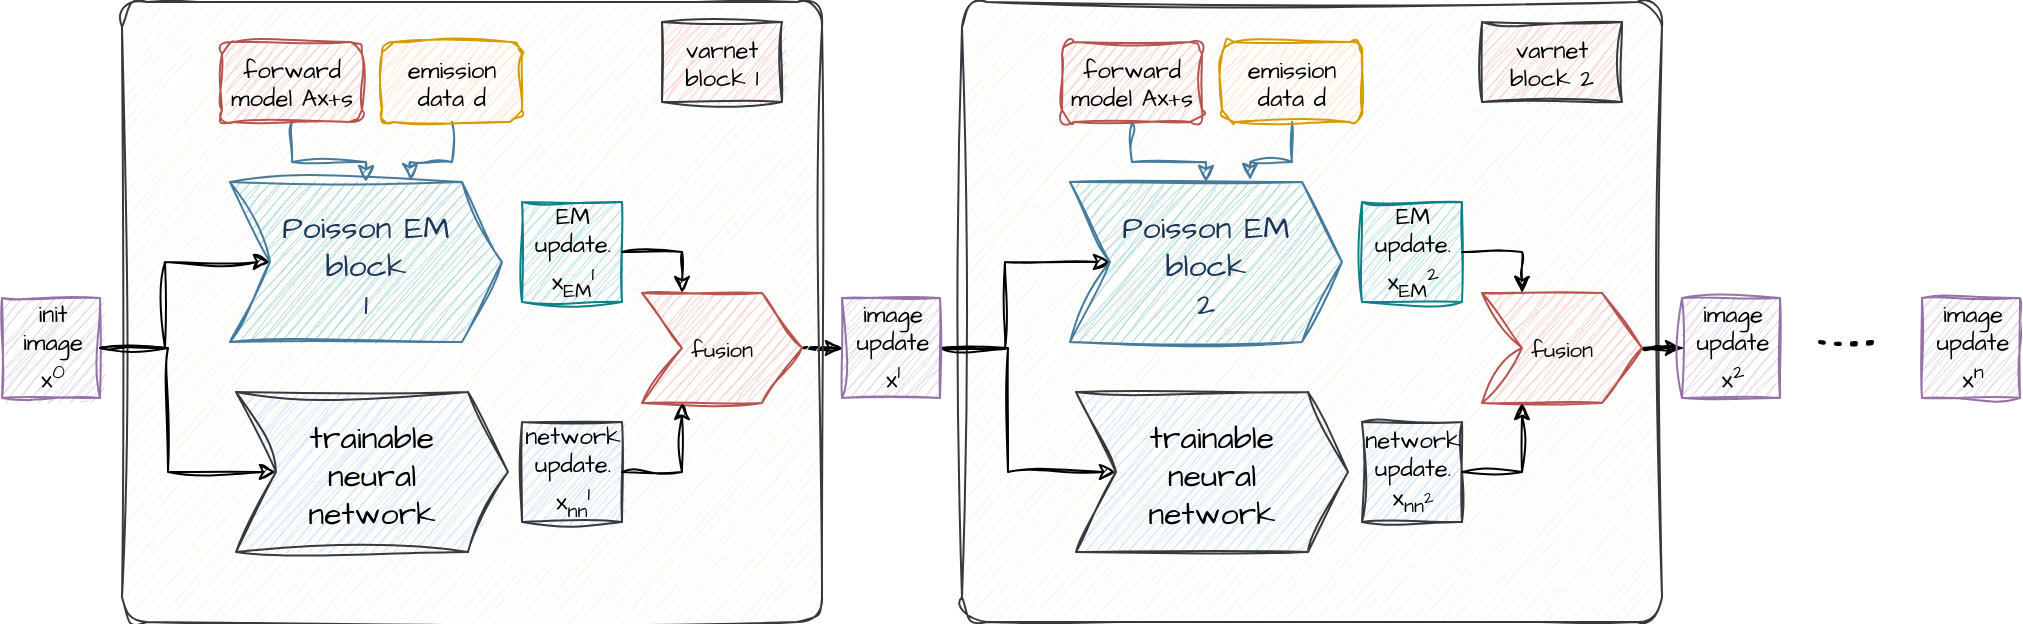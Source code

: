 <mxfile version="21.1.6" type="embed">
  <diagram id="Y4sU-rHGqHlIfGgtUhzL" name="Page-1">
    <mxGraphModel dx="1498" dy="754" grid="1" gridSize="10" guides="1" tooltips="1" connect="1" arrows="1" fold="1" page="1" pageScale="1" pageWidth="850" pageHeight="1100" math="0" shadow="0">
      <root>
        <mxCell id="0" />
        <mxCell id="1" parent="0" />
        <mxCell id="51" value="" style="rounded=1;sketch=1;curveFitting=1;jiggle=2;fillColor=#f9f7ed;strokeColor=#36393d;arcSize=4;" parent="1" vertex="1">
          <mxGeometry x="500" y="70" width="350" height="310" as="geometry" />
        </mxCell>
        <mxCell id="19" value="init&lt;br&gt;image&lt;br&gt;x&lt;sup&gt;0&lt;/sup&gt;" style="rounded=0;sketch=1;hachureGap=4;jiggle=2;curveFitting=1;strokeColor=#9673a6;fontFamily=Architects Daughter;fontSource=https%3A%2F%2Ffonts.googleapis.com%2Fcss%3Ffamily%3DArchitects%2BDaughter;fontSize=12;fillColor=#e1d5e7;align=center;html=1;" parent="1" vertex="1">
          <mxGeometry x="20" y="218" width="49" height="50" as="geometry" />
        </mxCell>
        <mxCell id="46" style="edgeStyle=orthogonalEdgeStyle;rounded=0;orthogonalLoop=1;jettySize=auto;entryX=0;entryY=0.5;entryDx=0;entryDy=0;sketch=1;curveFitting=1;jiggle=2;" parent="1" source="40" target="42" edge="1">
          <mxGeometry relative="1" as="geometry" />
        </mxCell>
        <mxCell id="64" style="edgeStyle=orthogonalEdgeStyle;rounded=0;orthogonalLoop=1;jettySize=auto;sketch=1;curveFitting=1;jiggle=2;" parent="1" source="42" target="52" edge="1">
          <mxGeometry relative="1" as="geometry" />
        </mxCell>
        <mxCell id="66" style="edgeStyle=orthogonalEdgeStyle;rounded=0;orthogonalLoop=1;jettySize=auto;entryX=0;entryY=0.5;entryDx=0;entryDy=0;sketch=1;curveFitting=1;jiggle=2;" parent="1" source="42" target="59" edge="1">
          <mxGeometry relative="1" as="geometry" />
        </mxCell>
        <mxCell id="42" value="image&lt;br&gt;update&lt;br&gt;x&lt;sup&gt;1&lt;/sup&gt;" style="rounded=0;sketch=1;hachureGap=4;jiggle=2;curveFitting=1;strokeColor=#9673a6;fontFamily=Architects Daughter;fontSource=https%3A%2F%2Ffonts.googleapis.com%2Fcss%3Ffamily%3DArchitects%2BDaughter;fontSize=12;fillColor=#e1d5e7;align=center;html=1;" parent="1" vertex="1">
          <mxGeometry x="440" y="218" width="49" height="50" as="geometry" />
        </mxCell>
        <mxCell id="49" value="" style="group" parent="1" vertex="1" connectable="0">
          <mxGeometry x="80" y="70" width="350" height="310" as="geometry" />
        </mxCell>
        <mxCell id="43" value="" style="rounded=1;sketch=1;curveFitting=1;jiggle=2;fillColor=#f9f7ed;strokeColor=#36393d;arcSize=4;" parent="49" vertex="1">
          <mxGeometry width="350" height="310" as="geometry" />
        </mxCell>
        <mxCell id="2" value="Poisson EM&#xa;block&#xa;1" style="shape=step;perimeter=stepPerimeter;fixedSize=1;hachureGap=4;fontFamily=Architects Daughter;fontSource=https%3A%2F%2Ffonts.googleapis.com%2Fcss%3Ffamily%3DArchitects%2BDaughter;fontSize=16;labelBackgroundColor=none;fillColor=#A8DADC;strokeColor=#457B9D;fontColor=#1D3557;rounded=0;sketch=1;curveFitting=1;jiggle=2;" parent="49" vertex="1">
          <mxGeometry x="54" y="90" width="136" height="80" as="geometry" />
        </mxCell>
        <mxCell id="6" value="" style="edgeStyle=orthogonalEdgeStyle;rounded=0;sketch=1;hachureGap=4;jiggle=2;curveFitting=1;orthogonalLoop=1;jettySize=auto;strokeColor=#457B9D;fontFamily=Architects Daughter;fontSource=https%3A%2F%2Ffonts.googleapis.com%2Fcss%3Ffamily%3DArchitects%2BDaughter;fontSize=16;fontColor=#1D3557;fillColor=#A8DADC;entryX=0.662;entryY=-0.012;entryDx=0;entryDy=0;entryPerimeter=0;" parent="49" source="7" target="2" edge="1">
          <mxGeometry relative="1" as="geometry" />
        </mxCell>
        <mxCell id="7" value="emission&#xa;data d" style="rounded=1;sketch=1;hachureGap=4;jiggle=2;curveFitting=1;strokeColor=#d79b00;fontFamily=Architects Daughter;fontSource=https%3A%2F%2Ffonts.googleapis.com%2Fcss%3Ffamily%3DArchitects%2BDaughter;fontSize=12;fillColor=#ffe6cc;" parent="49" vertex="1">
          <mxGeometry x="130" y="20" width="70" height="40" as="geometry" />
        </mxCell>
        <mxCell id="8" value="" style="edgeStyle=orthogonalEdgeStyle;rounded=0;sketch=1;hachureGap=4;jiggle=2;curveFitting=1;orthogonalLoop=1;jettySize=auto;strokeColor=#457B9D;fontFamily=Architects Daughter;fontSource=https%3A%2F%2Ffonts.googleapis.com%2Fcss%3Ffamily%3DArchitects%2BDaughter;fontSize=16;fontColor=#1D3557;fillColor=#A8DADC;" parent="49" source="9" target="2" edge="1">
          <mxGeometry relative="1" as="geometry" />
        </mxCell>
        <mxCell id="9" value="forward&#xa;model Ax+s" style="rounded=1;sketch=1;hachureGap=4;jiggle=2;curveFitting=1;strokeColor=#b85450;fontFamily=Architects Daughter;fontSource=https%3A%2F%2Ffonts.googleapis.com%2Fcss%3Ffamily%3DArchitects%2BDaughter;fontSize=12;fillColor=#f8cecc;" parent="49" vertex="1">
          <mxGeometry x="50" y="20" width="70" height="40" as="geometry" />
        </mxCell>
        <mxCell id="35" style="edgeStyle=orthogonalEdgeStyle;rounded=0;orthogonalLoop=1;jettySize=auto;exitX=1;exitY=0.5;exitDx=0;exitDy=0;sketch=1;curveFitting=1;jiggle=2;" parent="49" source="19" target="2" edge="1">
          <mxGeometry relative="1" as="geometry" />
        </mxCell>
        <mxCell id="21" value="EM&lt;br&gt;update. &lt;br&gt;x&lt;sub&gt;EM&lt;/sub&gt;&lt;sup&gt;1&lt;/sup&gt;" style="rounded=0;sketch=1;hachureGap=4;jiggle=2;curveFitting=1;strokeColor=#0e8088;fontFamily=Architects Daughter;fontSource=https%3A%2F%2Ffonts.googleapis.com%2Fcss%3Ffamily%3DArchitects%2BDaughter;fontSize=12;fillColor=#b0e3e6;align=center;html=1;shadow=0;glass=0;" parent="49" vertex="1">
          <mxGeometry x="200" y="100" width="50" height="50" as="geometry" />
        </mxCell>
        <mxCell id="31" value="trainable&#xa;neural &#xa;network" style="shape=step;perimeter=stepPerimeter;fixedSize=1;hachureGap=4;fontFamily=Architects Daughter;fontSource=https%3A%2F%2Ffonts.googleapis.com%2Fcss%3Ffamily%3DArchitects%2BDaughter;fontSize=16;labelBackgroundColor=none;fillColor=#cce5ff;strokeColor=#36393d;rounded=0;sketch=1;curveFitting=1;jiggle=2;" parent="49" vertex="1">
          <mxGeometry x="57" y="195" width="136" height="80" as="geometry" />
        </mxCell>
        <mxCell id="32" value="network&lt;br&gt;update. &lt;br&gt;x&lt;sub&gt;nn&lt;/sub&gt;&lt;sup&gt;1&lt;/sup&gt;" style="rounded=0;sketch=1;hachureGap=4;jiggle=2;curveFitting=1;strokeColor=#36393d;fontFamily=Architects Daughter;fontSource=https%3A%2F%2Ffonts.googleapis.com%2Fcss%3Ffamily%3DArchitects%2BDaughter;fontSize=12;fillColor=#cce5ff;align=center;html=1;shadow=0;glass=0;" parent="49" vertex="1">
          <mxGeometry x="200" y="210" width="50" height="50" as="geometry" />
        </mxCell>
        <mxCell id="40" value="fusion" style="shape=step;perimeter=stepPerimeter;fixedSize=1;sketch=1;curveFitting=1;jiggle=2;fontFamily=Architects Daughter;fontSource=https%3A%2F%2Ffonts.googleapis.com%2Fcss%3Ffamily%3DArchitects%2BDaughter;fontSize=11;fillColor=#f8cecc;strokeColor=#b85450;" parent="49" vertex="1">
          <mxGeometry x="260" y="145.5" width="80" height="55" as="geometry" />
        </mxCell>
        <mxCell id="47" style="edgeStyle=orthogonalEdgeStyle;rounded=0;orthogonalLoop=1;jettySize=auto;entryX=0.25;entryY=0;entryDx=0;entryDy=0;sketch=1;curveFitting=1;jiggle=2;" parent="49" source="21" target="40" edge="1">
          <mxGeometry relative="1" as="geometry" />
        </mxCell>
        <mxCell id="48" style="edgeStyle=orthogonalEdgeStyle;rounded=0;orthogonalLoop=1;jettySize=auto;entryX=0.25;entryY=1;entryDx=0;entryDy=0;sketch=1;curveFitting=1;jiggle=2;" parent="49" source="32" target="40" edge="1">
          <mxGeometry relative="1" as="geometry" />
        </mxCell>
        <mxCell id="69" value="varnet&#xa;block 1" style="text;align=center;verticalAlign=middle;resizable=0;points=[];autosize=1;strokeColor=#36393d;fillColor=#ffcccc;fontFamily=Architects Daughter;fontSource=https%3A%2F%2Ffonts.googleapis.com%2Fcss%3Ffamily%3DArchitects%2BDaughter;sketch=1;curveFitting=1;jiggle=2;" parent="49" vertex="1">
          <mxGeometry x="270" y="10" width="60" height="40" as="geometry" />
        </mxCell>
        <mxCell id="36" style="edgeStyle=orthogonalEdgeStyle;rounded=0;orthogonalLoop=1;jettySize=auto;exitX=1;exitY=0.5;exitDx=0;exitDy=0;entryX=0;entryY=0.5;entryDx=0;entryDy=0;sketch=1;curveFitting=1;jiggle=2;" parent="1" source="19" target="31" edge="1">
          <mxGeometry relative="1" as="geometry" />
        </mxCell>
        <mxCell id="52" value="Poisson EM&#xa;block&#xa;2" style="shape=step;perimeter=stepPerimeter;fixedSize=1;hachureGap=4;fontFamily=Architects Daughter;fontSource=https%3A%2F%2Ffonts.googleapis.com%2Fcss%3Ffamily%3DArchitects%2BDaughter;fontSize=16;labelBackgroundColor=none;fillColor=#A8DADC;strokeColor=#457B9D;fontColor=#1D3557;rounded=0;sketch=1;curveFitting=1;jiggle=2;" parent="1" vertex="1">
          <mxGeometry x="554" y="160" width="136" height="80" as="geometry" />
        </mxCell>
        <mxCell id="53" value="" style="edgeStyle=orthogonalEdgeStyle;rounded=0;sketch=1;hachureGap=4;jiggle=2;curveFitting=1;orthogonalLoop=1;jettySize=auto;strokeColor=#457B9D;fontFamily=Architects Daughter;fontSource=https%3A%2F%2Ffonts.googleapis.com%2Fcss%3Ffamily%3DArchitects%2BDaughter;fontSize=16;fontColor=#1D3557;fillColor=#A8DADC;entryX=0.662;entryY=-0.012;entryDx=0;entryDy=0;entryPerimeter=0;" parent="1" source="54" target="52" edge="1">
          <mxGeometry relative="1" as="geometry" />
        </mxCell>
        <mxCell id="54" value="emission&#xa;data d" style="rounded=1;sketch=1;hachureGap=4;jiggle=2;curveFitting=1;strokeColor=#d79b00;fontFamily=Architects Daughter;fontSource=https%3A%2F%2Ffonts.googleapis.com%2Fcss%3Ffamily%3DArchitects%2BDaughter;fontSize=12;fillColor=#ffe6cc;" parent="1" vertex="1">
          <mxGeometry x="630" y="90" width="70" height="40" as="geometry" />
        </mxCell>
        <mxCell id="55" value="" style="edgeStyle=orthogonalEdgeStyle;rounded=0;sketch=1;hachureGap=4;jiggle=2;curveFitting=1;orthogonalLoop=1;jettySize=auto;strokeColor=#457B9D;fontFamily=Architects Daughter;fontSource=https%3A%2F%2Ffonts.googleapis.com%2Fcss%3Ffamily%3DArchitects%2BDaughter;fontSize=16;fontColor=#1D3557;fillColor=#A8DADC;" parent="1" source="56" target="52" edge="1">
          <mxGeometry relative="1" as="geometry" />
        </mxCell>
        <mxCell id="56" value="forward&#xa;model Ax+s" style="rounded=1;sketch=1;hachureGap=4;jiggle=2;curveFitting=1;strokeColor=#b85450;fontFamily=Architects Daughter;fontSource=https%3A%2F%2Ffonts.googleapis.com%2Fcss%3Ffamily%3DArchitects%2BDaughter;fontSize=12;fillColor=#f8cecc;" parent="1" vertex="1">
          <mxGeometry x="550" y="90" width="70" height="40" as="geometry" />
        </mxCell>
        <mxCell id="57" style="edgeStyle=orthogonalEdgeStyle;rounded=0;orthogonalLoop=1;jettySize=auto;exitX=1;exitY=0.5;exitDx=0;exitDy=0;sketch=1;curveFitting=1;jiggle=2;" parent="1" target="52" edge="1">
          <mxGeometry relative="1" as="geometry" />
        </mxCell>
        <mxCell id="58" value="EM&lt;br&gt;update. &lt;br&gt;x&lt;sub&gt;EM&lt;/sub&gt;&lt;sup&gt;2&lt;/sup&gt;" style="rounded=0;sketch=1;hachureGap=4;jiggle=2;curveFitting=1;strokeColor=#0e8088;fontFamily=Architects Daughter;fontSource=https%3A%2F%2Ffonts.googleapis.com%2Fcss%3Ffamily%3DArchitects%2BDaughter;fontSize=12;fillColor=#b0e3e6;align=center;html=1;shadow=0;glass=0;" parent="1" vertex="1">
          <mxGeometry x="700" y="170" width="50" height="50" as="geometry" />
        </mxCell>
        <mxCell id="59" value="trainable&#xa;neural &#xa;network" style="shape=step;perimeter=stepPerimeter;fixedSize=1;hachureGap=4;fontFamily=Architects Daughter;fontSource=https%3A%2F%2Ffonts.googleapis.com%2Fcss%3Ffamily%3DArchitects%2BDaughter;fontSize=16;labelBackgroundColor=none;fillColor=#cce5ff;strokeColor=#36393d;rounded=0;sketch=1;curveFitting=1;jiggle=2;" parent="1" vertex="1">
          <mxGeometry x="557" y="265" width="136" height="80" as="geometry" />
        </mxCell>
        <mxCell id="60" value="network&lt;br&gt;update. &lt;br&gt;x&lt;sub&gt;nn&lt;sup&gt;2&lt;/sup&gt;&lt;/sub&gt;" style="rounded=0;sketch=1;hachureGap=4;jiggle=2;curveFitting=1;strokeColor=#36393d;fontFamily=Architects Daughter;fontSource=https%3A%2F%2Ffonts.googleapis.com%2Fcss%3Ffamily%3DArchitects%2BDaughter;fontSize=12;fillColor=#cce5ff;align=center;html=1;shadow=0;glass=0;" parent="1" vertex="1">
          <mxGeometry x="700" y="280" width="50" height="50" as="geometry" />
        </mxCell>
        <mxCell id="68" style="edgeStyle=orthogonalEdgeStyle;rounded=0;orthogonalLoop=1;jettySize=auto;entryX=0;entryY=0.5;entryDx=0;entryDy=0;sketch=1;curveFitting=1;jiggle=2;" parent="1" source="61" target="67" edge="1">
          <mxGeometry relative="1" as="geometry" />
        </mxCell>
        <mxCell id="61" value="fusion" style="shape=step;perimeter=stepPerimeter;fixedSize=1;sketch=1;curveFitting=1;jiggle=2;fontFamily=Architects Daughter;fontSource=https%3A%2F%2Ffonts.googleapis.com%2Fcss%3Ffamily%3DArchitects%2BDaughter;fontSize=11;fillColor=#f8cecc;strokeColor=#b85450;" parent="1" vertex="1">
          <mxGeometry x="760" y="215.5" width="80" height="55" as="geometry" />
        </mxCell>
        <mxCell id="62" style="edgeStyle=orthogonalEdgeStyle;rounded=0;orthogonalLoop=1;jettySize=auto;entryX=0.25;entryY=0;entryDx=0;entryDy=0;sketch=1;curveFitting=1;jiggle=2;" parent="1" source="58" target="61" edge="1">
          <mxGeometry relative="1" as="geometry" />
        </mxCell>
        <mxCell id="63" style="edgeStyle=orthogonalEdgeStyle;rounded=0;orthogonalLoop=1;jettySize=auto;entryX=0.25;entryY=1;entryDx=0;entryDy=0;sketch=1;curveFitting=1;jiggle=2;" parent="1" source="60" target="61" edge="1">
          <mxGeometry relative="1" as="geometry" />
        </mxCell>
        <mxCell id="67" value="image&lt;br&gt;update&lt;br&gt;x&lt;sup&gt;2&lt;/sup&gt;" style="rounded=0;sketch=1;hachureGap=4;jiggle=2;curveFitting=1;strokeColor=#9673a6;fontFamily=Architects Daughter;fontSource=https%3A%2F%2Ffonts.googleapis.com%2Fcss%3Ffamily%3DArchitects%2BDaughter;fontSize=12;fillColor=#e1d5e7;align=center;html=1;" parent="1" vertex="1">
          <mxGeometry x="860" y="218" width="49" height="50" as="geometry" />
        </mxCell>
        <mxCell id="70" value="varnet&#xa;block 2" style="text;align=center;verticalAlign=middle;resizable=0;points=[];autosize=1;strokeColor=#36393d;fillColor=#ffcccc;fontFamily=Architects Daughter;fontSource=https%3A%2F%2Ffonts.googleapis.com%2Fcss%3Ffamily%3DArchitects%2BDaughter;sketch=1;curveFitting=1;jiggle=2;" parent="1" vertex="1">
          <mxGeometry x="760" y="80" width="70" height="40" as="geometry" />
        </mxCell>
        <mxCell id="72" value="" style="endArrow=none;dashed=1;dashPattern=1 3;strokeWidth=2;rounded=0;sketch=1;curveFitting=1;jiggle=2;" parent="1" edge="1">
          <mxGeometry width="50" height="50" relative="1" as="geometry">
            <mxPoint x="929" y="240" as="sourcePoint" />
            <mxPoint x="959" y="240" as="targetPoint" />
          </mxGeometry>
        </mxCell>
        <mxCell id="73" value="image&lt;br&gt;update&lt;br&gt;x&lt;sup&gt;n&lt;/sup&gt;" style="rounded=0;sketch=1;hachureGap=4;jiggle=2;curveFitting=1;strokeColor=#9673a6;fontFamily=Architects Daughter;fontSource=https%3A%2F%2Ffonts.googleapis.com%2Fcss%3Ffamily%3DArchitects%2BDaughter;fontSize=12;fillColor=#e1d5e7;align=center;html=1;" parent="1" vertex="1">
          <mxGeometry x="980" y="218" width="49" height="50" as="geometry" />
        </mxCell>
      </root>
    </mxGraphModel>
  </diagram>
</mxfile>
